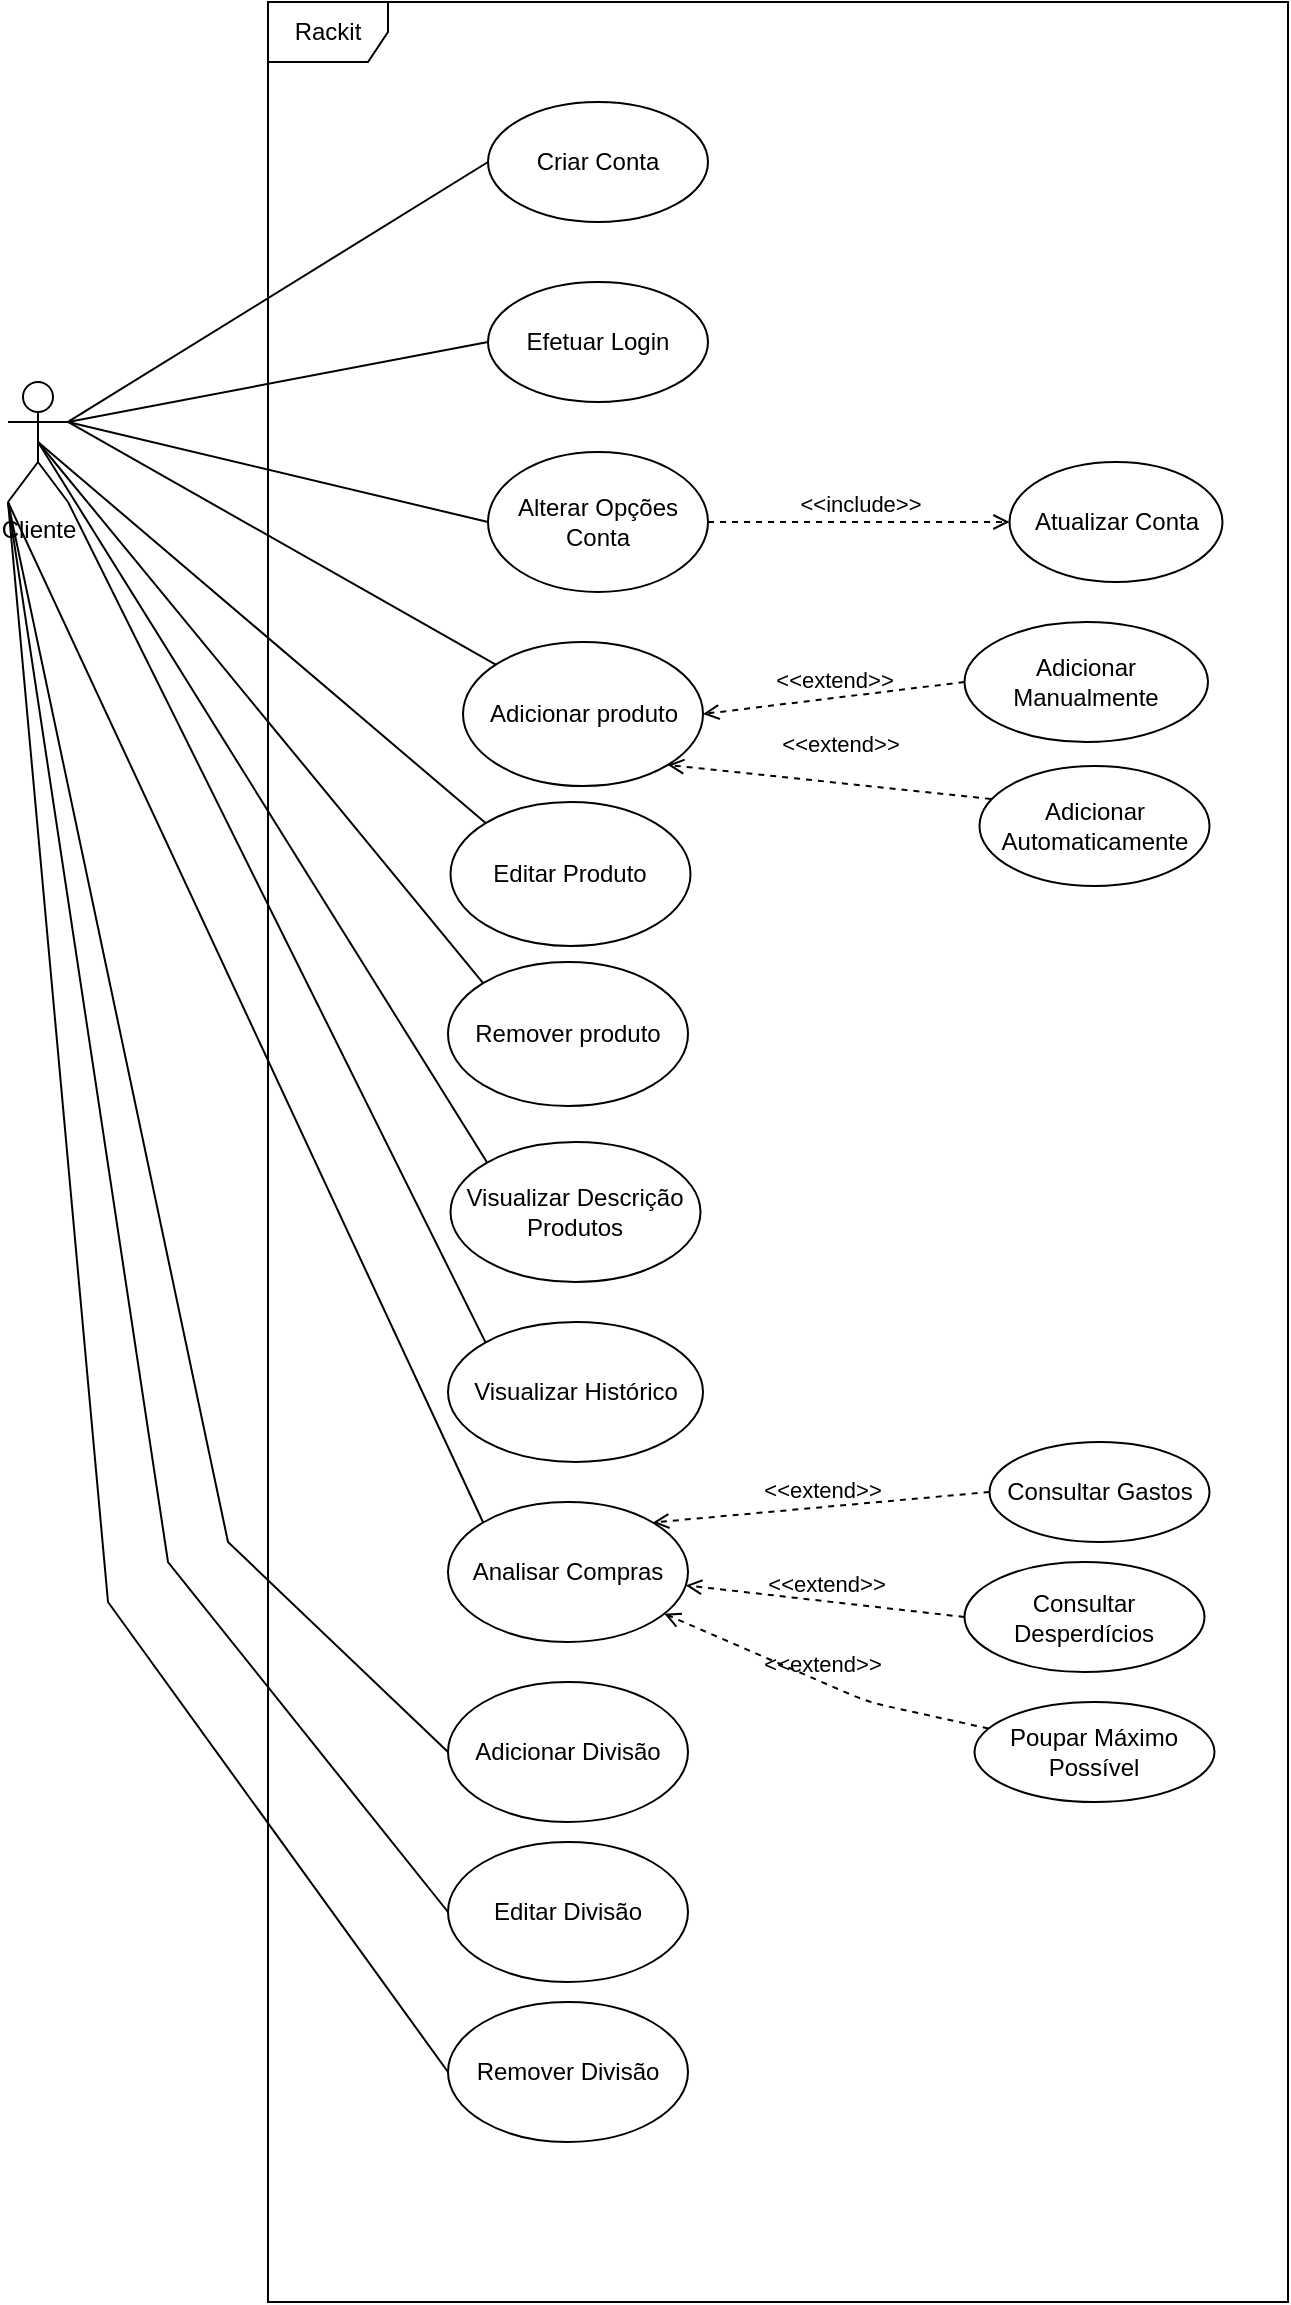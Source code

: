 <mxfile version="14.6.10" type="device"><diagram id="9FUi3HRMN4rd3_O42zQY" name="Page-1"><mxGraphModel dx="1158" dy="664" grid="1" gridSize="10" guides="1" tooltips="1" connect="1" arrows="1" fold="1" page="1" pageScale="1" pageWidth="827" pageHeight="1169" math="0" shadow="0"><root><mxCell id="0"/><mxCell id="1" parent="0"/><mxCell id="DwsWsbu6gfUJyH-4rjrC-1" value="Rackit" style="shape=umlFrame;whiteSpace=wrap;html=1;" parent="1" vertex="1"><mxGeometry x="170" y="120" width="510" height="1150" as="geometry"/></mxCell><mxCell id="DwsWsbu6gfUJyH-4rjrC-2" value="Cliente" style="shape=umlActor;verticalLabelPosition=bottom;verticalAlign=top;html=1;outlineConnect=0;" parent="1" vertex="1"><mxGeometry x="40" y="310" width="30" height="60" as="geometry"/></mxCell><mxCell id="DwsWsbu6gfUJyH-4rjrC-3" value="Criar Conta" style="ellipse;whiteSpace=wrap;html=1;" parent="1" vertex="1"><mxGeometry x="280" y="170" width="110" height="60" as="geometry"/></mxCell><mxCell id="DwsWsbu6gfUJyH-4rjrC-5" value="Efetuar Login" style="ellipse;whiteSpace=wrap;html=1;" parent="1" vertex="1"><mxGeometry x="280" y="260" width="110" height="60" as="geometry"/></mxCell><mxCell id="DwsWsbu6gfUJyH-4rjrC-9" value="Adicionar produto" style="ellipse;whiteSpace=wrap;html=1;" parent="1" vertex="1"><mxGeometry x="267.5" y="440" width="120" height="72" as="geometry"/></mxCell><mxCell id="DwsWsbu6gfUJyH-4rjrC-10" value="&amp;lt;&amp;lt;extend&amp;gt;&amp;gt;" style="html=1;verticalAlign=bottom;labelBackgroundColor=none;endArrow=open;endFill=0;dashed=1;entryX=1;entryY=0.5;entryDx=0;entryDy=0;exitX=0;exitY=0.5;exitDx=0;exitDy=0;" parent="1" source="DwsWsbu6gfUJyH-4rjrC-11" target="DwsWsbu6gfUJyH-4rjrC-9" edge="1"><mxGeometry width="160" relative="1" as="geometry"><mxPoint x="310" y="512" as="sourcePoint"/><mxPoint x="470" y="512" as="targetPoint"/></mxGeometry></mxCell><mxCell id="DwsWsbu6gfUJyH-4rjrC-11" value="Adicionar Manualmente" style="ellipse;whiteSpace=wrap;html=1;" parent="1" vertex="1"><mxGeometry x="518.25" y="430" width="121.75" height="60" as="geometry"/></mxCell><mxCell id="DwsWsbu6gfUJyH-4rjrC-12" value="Adicionar Automaticamente" style="ellipse;whiteSpace=wrap;html=1;" parent="1" vertex="1"><mxGeometry x="525.75" y="502" width="115" height="60" as="geometry"/></mxCell><mxCell id="DwsWsbu6gfUJyH-4rjrC-13" value="&amp;lt;&amp;lt;extend&amp;gt;&amp;gt;" style="html=1;verticalAlign=bottom;labelBackgroundColor=none;endArrow=open;endFill=0;dashed=1;entryX=1;entryY=1;entryDx=0;entryDy=0;exitX=0.05;exitY=0.275;exitDx=0;exitDy=0;exitPerimeter=0;" parent="1" source="DwsWsbu6gfUJyH-4rjrC-12" target="DwsWsbu6gfUJyH-4rjrC-9" edge="1"><mxGeometry x="-0.052" y="-10" width="160" relative="1" as="geometry"><mxPoint x="450" y="482" as="sourcePoint"/><mxPoint x="380" y="482" as="targetPoint"/><mxPoint as="offset"/></mxGeometry></mxCell><mxCell id="DwsWsbu6gfUJyH-4rjrC-15" value="Visualizar Descrição Produtos" style="ellipse;whiteSpace=wrap;html=1;" parent="1" vertex="1"><mxGeometry x="261.25" y="690" width="125" height="70" as="geometry"/></mxCell><mxCell id="DwsWsbu6gfUJyH-4rjrC-17" value="Visualizar Histórico" style="ellipse;whiteSpace=wrap;html=1;" parent="1" vertex="1"><mxGeometry x="260" y="780" width="127.5" height="70" as="geometry"/></mxCell><mxCell id="DwsWsbu6gfUJyH-4rjrC-21" value="Analisar Compras" style="ellipse;whiteSpace=wrap;html=1;" parent="1" vertex="1"><mxGeometry x="260" y="870" width="120" height="70" as="geometry"/></mxCell><mxCell id="DwsWsbu6gfUJyH-4rjrC-22" value="Consultar Gastos" style="ellipse;whiteSpace=wrap;html=1;" parent="1" vertex="1"><mxGeometry x="530.75" y="840" width="110" height="50" as="geometry"/></mxCell><mxCell id="DwsWsbu6gfUJyH-4rjrC-23" value="Consultar Desperdícios" style="ellipse;whiteSpace=wrap;html=1;" parent="1" vertex="1"><mxGeometry x="518.25" y="900" width="120" height="55" as="geometry"/></mxCell><mxCell id="DwsWsbu6gfUJyH-4rjrC-24" value="Poupar Máximo Possível" style="ellipse;whiteSpace=wrap;html=1;" parent="1" vertex="1"><mxGeometry x="523.25" y="970" width="120" height="50" as="geometry"/></mxCell><mxCell id="DwsWsbu6gfUJyH-4rjrC-25" value="&amp;lt;&amp;lt;extend&amp;gt;&amp;gt;" style="html=1;verticalAlign=bottom;labelBackgroundColor=none;endArrow=open;endFill=0;dashed=1;entryX=1;entryY=0;entryDx=0;entryDy=0;exitX=0;exitY=0.5;exitDx=0;exitDy=0;" parent="1" source="DwsWsbu6gfUJyH-4rjrC-22" target="DwsWsbu6gfUJyH-4rjrC-21" edge="1"><mxGeometry width="160" relative="1" as="geometry"><mxPoint x="500" y="900" as="sourcePoint"/><mxPoint x="347.176" y="1100.251" as="targetPoint"/></mxGeometry></mxCell><mxCell id="DwsWsbu6gfUJyH-4rjrC-26" value="&amp;lt;&amp;lt;extend&amp;gt;&amp;gt;" style="html=1;verticalAlign=bottom;labelBackgroundColor=none;endArrow=open;endFill=0;dashed=1;exitX=0;exitY=0.5;exitDx=0;exitDy=0;" parent="1" source="DwsWsbu6gfUJyH-4rjrC-23" target="DwsWsbu6gfUJyH-4rjrC-21" edge="1"><mxGeometry width="160" relative="1" as="geometry"><mxPoint x="554.186" y="968.234" as="sourcePoint"/><mxPoint x="347.176" y="1149.749" as="targetPoint"/></mxGeometry></mxCell><mxCell id="DwsWsbu6gfUJyH-4rjrC-27" value="&amp;lt;&amp;lt;extend&amp;gt;&amp;gt;" style="html=1;verticalAlign=bottom;labelBackgroundColor=none;endArrow=open;endFill=0;dashed=1;" parent="1" source="DwsWsbu6gfUJyH-4rjrC-24" target="DwsWsbu6gfUJyH-4rjrC-21" edge="1"><mxGeometry width="160" relative="1" as="geometry"><mxPoint x="294.75" y="1010" as="sourcePoint"/><mxPoint x="320.71" y="1159.02" as="targetPoint"/><Array as="points"><mxPoint x="470" y="970"/></Array></mxGeometry></mxCell><mxCell id="DwsWsbu6gfUJyH-4rjrC-56" value="Atualizar Conta" style="ellipse;whiteSpace=wrap;html=1;" parent="1" vertex="1"><mxGeometry x="540.75" y="350" width="106.5" height="60" as="geometry"/></mxCell><mxCell id="DwsWsbu6gfUJyH-4rjrC-47" value="Alterar Opções Conta" style="ellipse;whiteSpace=wrap;html=1;" parent="1" vertex="1"><mxGeometry x="280" y="345" width="110" height="70" as="geometry"/></mxCell><mxCell id="DwsWsbu6gfUJyH-4rjrC-70" value="" style="edgeStyle=none;html=1;endArrow=none;verticalAlign=bottom;rounded=0;exitX=1;exitY=0.333;exitDx=0;exitDy=0;exitPerimeter=0;entryX=0;entryY=0.5;entryDx=0;entryDy=0;" parent="1" source="DwsWsbu6gfUJyH-4rjrC-2" target="DwsWsbu6gfUJyH-4rjrC-3" edge="1"><mxGeometry width="160" relative="1" as="geometry"><mxPoint x="330" y="450" as="sourcePoint"/><mxPoint x="490" y="450" as="targetPoint"/></mxGeometry></mxCell><mxCell id="DwsWsbu6gfUJyH-4rjrC-71" value="" style="edgeStyle=none;html=1;endArrow=none;verticalAlign=bottom;rounded=0;exitX=1;exitY=0.333;exitDx=0;exitDy=0;exitPerimeter=0;entryX=0;entryY=0.5;entryDx=0;entryDy=0;" parent="1" source="DwsWsbu6gfUJyH-4rjrC-2" target="DwsWsbu6gfUJyH-4rjrC-47" edge="1"><mxGeometry width="160" relative="1" as="geometry"><mxPoint x="80" y="340" as="sourcePoint"/><mxPoint x="280" y="210" as="targetPoint"/></mxGeometry></mxCell><mxCell id="DwsWsbu6gfUJyH-4rjrC-72" value="" style="edgeStyle=none;html=1;endArrow=none;verticalAlign=bottom;rounded=0;exitX=1;exitY=0.333;exitDx=0;exitDy=0;exitPerimeter=0;entryX=0;entryY=0.5;entryDx=0;entryDy=0;" parent="1" source="DwsWsbu6gfUJyH-4rjrC-2" target="DwsWsbu6gfUJyH-4rjrC-5" edge="1"><mxGeometry width="160" relative="1" as="geometry"><mxPoint x="90" y="350" as="sourcePoint"/><mxPoint x="290" y="220" as="targetPoint"/></mxGeometry></mxCell><mxCell id="DwsWsbu6gfUJyH-4rjrC-73" value="" style="edgeStyle=none;html=1;endArrow=none;verticalAlign=bottom;rounded=0;exitX=1;exitY=0.333;exitDx=0;exitDy=0;exitPerimeter=0;" parent="1" source="DwsWsbu6gfUJyH-4rjrC-2" target="DwsWsbu6gfUJyH-4rjrC-9" edge="1"><mxGeometry width="160" relative="1" as="geometry"><mxPoint x="100" y="360" as="sourcePoint"/><mxPoint x="300" y="230" as="targetPoint"/></mxGeometry></mxCell><mxCell id="DwsWsbu6gfUJyH-4rjrC-74" value="" style="edgeStyle=none;html=1;endArrow=none;verticalAlign=bottom;rounded=0;exitX=0.5;exitY=0.5;exitDx=0;exitDy=0;exitPerimeter=0;entryX=0;entryY=0;entryDx=0;entryDy=0;" parent="1" source="DwsWsbu6gfUJyH-4rjrC-2" target="DwsWsbu6gfUJyH-4rjrC-15" edge="1"><mxGeometry width="160" relative="1" as="geometry"><mxPoint x="110" y="370" as="sourcePoint"/><mxPoint x="310" y="240" as="targetPoint"/></mxGeometry></mxCell><mxCell id="DwsWsbu6gfUJyH-4rjrC-75" value="" style="edgeStyle=none;html=1;endArrow=none;verticalAlign=bottom;rounded=0;exitX=1;exitY=1;exitDx=0;exitDy=0;exitPerimeter=0;entryX=0;entryY=0;entryDx=0;entryDy=0;" parent="1" source="DwsWsbu6gfUJyH-4rjrC-2" target="DwsWsbu6gfUJyH-4rjrC-17" edge="1"><mxGeometry width="160" relative="1" as="geometry"><mxPoint x="120" y="380" as="sourcePoint"/><mxPoint x="320" y="250" as="targetPoint"/></mxGeometry></mxCell><mxCell id="DwsWsbu6gfUJyH-4rjrC-76" value="" style="edgeStyle=none;html=1;endArrow=none;verticalAlign=bottom;rounded=0;exitX=0;exitY=1;exitDx=0;exitDy=0;exitPerimeter=0;entryX=0;entryY=0;entryDx=0;entryDy=0;" parent="1" source="DwsWsbu6gfUJyH-4rjrC-2" target="DwsWsbu6gfUJyH-4rjrC-21" edge="1"><mxGeometry width="160" relative="1" as="geometry"><mxPoint x="130" y="390" as="sourcePoint"/><mxPoint x="330" y="260" as="targetPoint"/></mxGeometry></mxCell><mxCell id="MZlK4ahUoC5erF2Hno50-1" value="Editar Produto" style="ellipse;whiteSpace=wrap;html=1;" parent="1" vertex="1"><mxGeometry x="261.25" y="520" width="120" height="72" as="geometry"/></mxCell><mxCell id="MZlK4ahUoC5erF2Hno50-2" value="Remover produto" style="ellipse;whiteSpace=wrap;html=1;" parent="1" vertex="1"><mxGeometry x="260" y="600" width="120" height="72" as="geometry"/></mxCell><mxCell id="MZlK4ahUoC5erF2Hno50-4" value="" style="edgeStyle=none;html=1;endArrow=none;verticalAlign=bottom;rounded=0;exitX=0.5;exitY=0.5;exitDx=0;exitDy=0;exitPerimeter=0;entryX=0;entryY=0;entryDx=0;entryDy=0;" parent="1" source="DwsWsbu6gfUJyH-4rjrC-2" target="MZlK4ahUoC5erF2Hno50-1" edge="1"><mxGeometry width="160" relative="1" as="geometry"><mxPoint x="90" y="350" as="sourcePoint"/><mxPoint x="303.931" y="471.249" as="targetPoint"/></mxGeometry></mxCell><mxCell id="MZlK4ahUoC5erF2Hno50-5" value="" style="edgeStyle=none;html=1;endArrow=none;verticalAlign=bottom;rounded=0;exitX=0.5;exitY=0.5;exitDx=0;exitDy=0;exitPerimeter=0;entryX=0;entryY=0;entryDx=0;entryDy=0;" parent="1" source="DwsWsbu6gfUJyH-4rjrC-2" target="MZlK4ahUoC5erF2Hno50-2" edge="1"><mxGeometry width="160" relative="1" as="geometry"><mxPoint x="100" y="360" as="sourcePoint"/><mxPoint x="313.931" y="481.249" as="targetPoint"/></mxGeometry></mxCell><mxCell id="MZlK4ahUoC5erF2Hno50-6" value="Remover Divisão" style="ellipse;whiteSpace=wrap;html=1;" parent="1" vertex="1"><mxGeometry x="260" y="1120" width="120" height="70" as="geometry"/></mxCell><mxCell id="MZlK4ahUoC5erF2Hno50-7" value="Editar Divisão" style="ellipse;whiteSpace=wrap;html=1;" parent="1" vertex="1"><mxGeometry x="260" y="1040" width="120" height="70" as="geometry"/></mxCell><mxCell id="MZlK4ahUoC5erF2Hno50-8" value="Adicionar Divisão" style="ellipse;whiteSpace=wrap;html=1;" parent="1" vertex="1"><mxGeometry x="260" y="960" width="120" height="70" as="geometry"/></mxCell><mxCell id="MZlK4ahUoC5erF2Hno50-10" value="" style="edgeStyle=none;html=1;endArrow=none;verticalAlign=bottom;rounded=0;exitX=0;exitY=1;exitDx=0;exitDy=0;exitPerimeter=0;entryX=0;entryY=0.5;entryDx=0;entryDy=0;" parent="1" source="DwsWsbu6gfUJyH-4rjrC-2" target="MZlK4ahUoC5erF2Hno50-7" edge="1"><mxGeometry width="160" relative="1" as="geometry"><mxPoint x="50" y="380" as="sourcePoint"/><mxPoint x="291.324" y="910.251" as="targetPoint"/><Array as="points"><mxPoint x="120" y="900"/></Array></mxGeometry></mxCell><mxCell id="MZlK4ahUoC5erF2Hno50-11" value="" style="edgeStyle=none;html=1;endArrow=none;verticalAlign=bottom;rounded=0;exitX=0;exitY=1;exitDx=0;exitDy=0;exitPerimeter=0;entryX=0;entryY=0.5;entryDx=0;entryDy=0;" parent="1" source="DwsWsbu6gfUJyH-4rjrC-2" target="MZlK4ahUoC5erF2Hno50-8" edge="1"><mxGeometry width="160" relative="1" as="geometry"><mxPoint x="60" y="390" as="sourcePoint"/><mxPoint x="301.324" y="920.251" as="targetPoint"/><Array as="points"><mxPoint x="150" y="890"/></Array></mxGeometry></mxCell><mxCell id="MZlK4ahUoC5erF2Hno50-13" value="" style="edgeStyle=none;html=1;endArrow=none;verticalAlign=bottom;rounded=0;exitX=0;exitY=1;exitDx=0;exitDy=0;exitPerimeter=0;entryX=0;entryY=0.5;entryDx=0;entryDy=0;" parent="1" source="DwsWsbu6gfUJyH-4rjrC-2" target="MZlK4ahUoC5erF2Hno50-6" edge="1"><mxGeometry width="160" relative="1" as="geometry"><mxPoint x="50" y="380" as="sourcePoint"/><mxPoint x="291.324" y="910.251" as="targetPoint"/><Array as="points"><mxPoint x="90" y="920"/></Array></mxGeometry></mxCell><mxCell id="3FGWgRHIjgkFQeQ7Yfq--1" value="&amp;lt;&amp;lt;include&amp;gt;&amp;gt;" style="html=1;verticalAlign=bottom;labelBackgroundColor=none;endArrow=open;endFill=0;dashed=1;rounded=0;edgeStyle=orthogonalEdgeStyle;exitX=1;exitY=0.5;exitDx=0;exitDy=0;entryX=0;entryY=0.5;entryDx=0;entryDy=0;" edge="1" parent="1" source="DwsWsbu6gfUJyH-4rjrC-47" target="DwsWsbu6gfUJyH-4rjrC-56"><mxGeometry width="160" relative="1" as="geometry"><mxPoint x="330" y="450" as="sourcePoint"/><mxPoint x="490" y="450" as="targetPoint"/></mxGeometry></mxCell></root></mxGraphModel></diagram></mxfile>